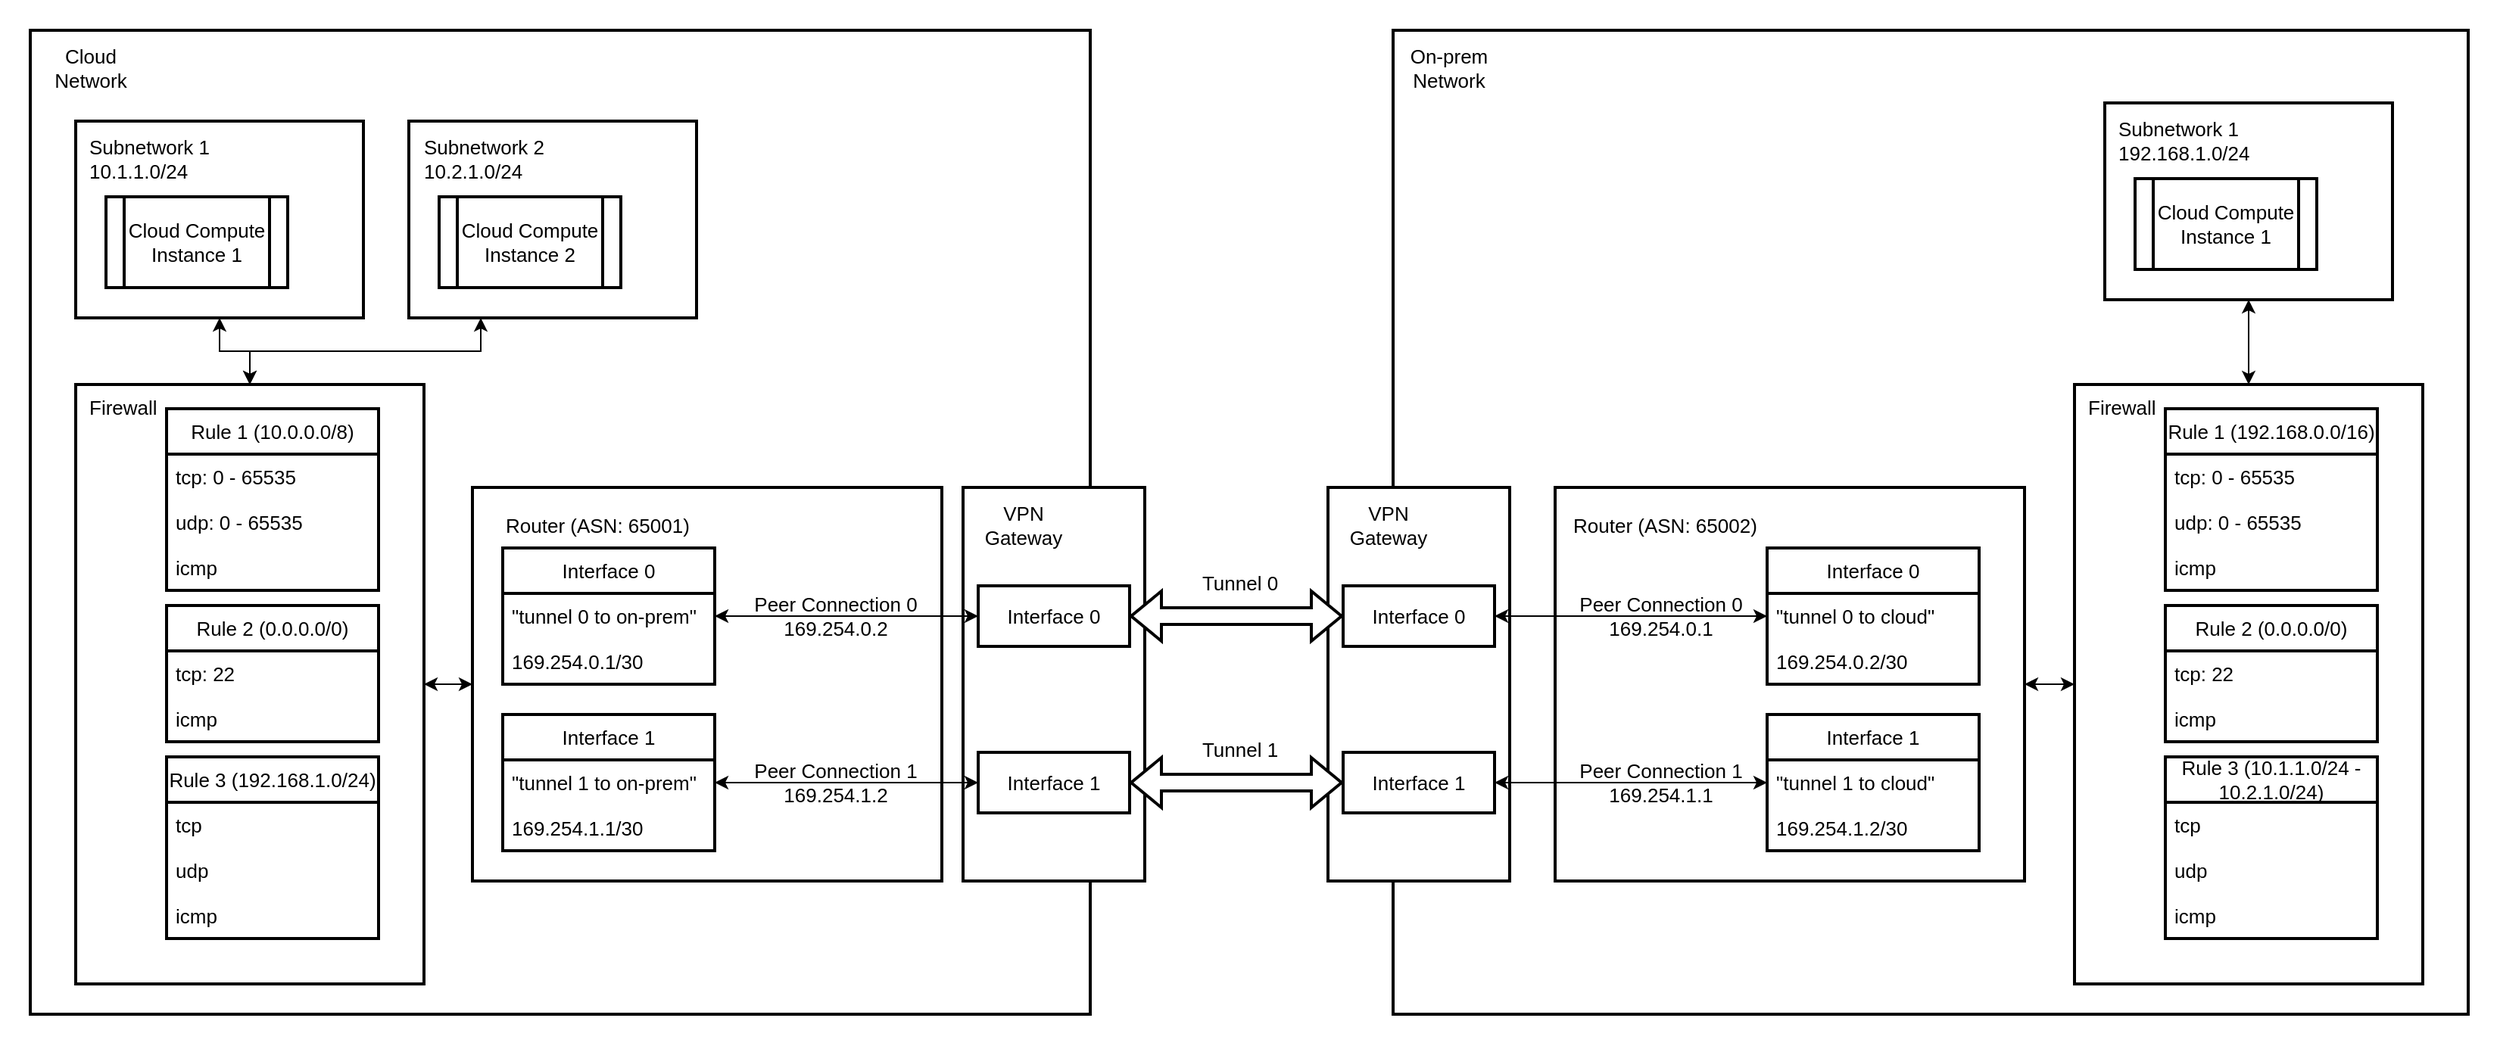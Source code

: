 <mxfile version="28.2.8">
  <diagram name="Page-1" id="dGM9MmQha2j5KRxwbFXd">
    <mxGraphModel dx="2194" dy="1306" grid="1" gridSize="10" guides="1" tooltips="1" connect="1" arrows="1" fold="1" page="1" pageScale="1" pageWidth="4681" pageHeight="3300" math="0" shadow="0">
      <root>
        <mxCell id="0" />
        <mxCell id="1" parent="0" />
        <mxCell id="2" value="" style="rounded=0;whiteSpace=wrap;html=1;strokeColor=none;" parent="1" vertex="1">
          <mxGeometry x="180" y="90" width="1650" height="690" as="geometry" />
        </mxCell>
        <mxCell id="3" value="" style="rounded=0;whiteSpace=wrap;html=1;fillColor=none;strokeWidth=2;fontSize=13;" parent="1" vertex="1">
          <mxGeometry x="200" y="110" width="700" height="650" as="geometry" />
        </mxCell>
        <mxCell id="4" value="Cloud Network" style="text;html=1;whiteSpace=wrap;strokeColor=none;fillColor=none;align=center;verticalAlign=middle;rounded=0;fontSize=13;" parent="1" vertex="1">
          <mxGeometry x="210" y="120" width="60" height="30" as="geometry" />
        </mxCell>
        <mxCell id="5" value="" style="rounded=0;whiteSpace=wrap;html=1;fillColor=none;strokeWidth=2;fontSize=13;" parent="1" vertex="1">
          <mxGeometry x="230" y="170" width="190" height="130" as="geometry" />
        </mxCell>
        <mxCell id="6" value="" style="rounded=0;whiteSpace=wrap;html=1;fillColor=none;strokeWidth=2;fontSize=13;" parent="1" vertex="1">
          <mxGeometry x="450" y="170" width="190" height="130" as="geometry" />
        </mxCell>
        <mxCell id="7" value="Subnetwork 1&lt;div&gt;10.1.1.0/24&lt;/div&gt;" style="text;html=1;whiteSpace=wrap;strokeColor=none;fillColor=none;align=left;verticalAlign=middle;rounded=0;fontSize=13;" parent="1" vertex="1">
          <mxGeometry x="237" y="170" width="90" height="50" as="geometry" />
        </mxCell>
        <mxCell id="8" value="Subnetwork 2&lt;div&gt;10.2.1.0/24&lt;/div&gt;" style="text;html=1;whiteSpace=wrap;strokeColor=none;fillColor=none;align=left;verticalAlign=middle;rounded=0;fontSize=13;" parent="1" vertex="1">
          <mxGeometry x="458" y="170" width="90" height="50" as="geometry" />
        </mxCell>
        <mxCell id="9" value="Cloud Compute Instance 1" style="shape=process;whiteSpace=wrap;html=1;backgroundOutline=1;fillColor=none;strokeWidth=2;fontSize=13;" parent="1" vertex="1">
          <mxGeometry x="250" y="220" width="120" height="60" as="geometry" />
        </mxCell>
        <mxCell id="10" value="Cloud Compute Instance 2" style="shape=process;whiteSpace=wrap;html=1;backgroundOutline=1;fillColor=none;strokeWidth=2;fontSize=13;" parent="1" vertex="1">
          <mxGeometry x="470" y="220" width="120" height="60" as="geometry" />
        </mxCell>
        <mxCell id="11" value="" style="rounded=0;whiteSpace=wrap;html=1;fillColor=none;strokeWidth=2;fontSize=13;" parent="1" vertex="1">
          <mxGeometry x="230" y="344" width="230" height="396" as="geometry" />
        </mxCell>
        <mxCell id="12" value="Firewall" style="text;html=1;whiteSpace=wrap;strokeColor=none;fillColor=none;align=left;verticalAlign=middle;rounded=0;fontSize=13;" parent="1" vertex="1">
          <mxGeometry x="237" y="344" width="90" height="30" as="geometry" />
        </mxCell>
        <mxCell id="13" value="Rule 1 (10.0.0.0/8)" style="swimlane;fontStyle=0;childLayout=stackLayout;horizontal=1;startSize=30;horizontalStack=0;resizeParent=1;resizeParentMax=0;resizeLast=0;collapsible=1;marginBottom=0;whiteSpace=wrap;html=1;fillColor=none;strokeWidth=2;fontSize=13;" parent="1" vertex="1">
          <mxGeometry x="290" y="360" width="140" height="120" as="geometry" />
        </mxCell>
        <mxCell id="14" value="tcp: 0 - 65535" style="text;strokeColor=none;fillColor=none;align=left;verticalAlign=middle;spacingLeft=4;spacingRight=4;overflow=hidden;points=[[0,0.5],[1,0.5]];portConstraint=eastwest;rotatable=0;whiteSpace=wrap;html=1;fontSize=13;" parent="13" vertex="1">
          <mxGeometry y="30" width="140" height="30" as="geometry" />
        </mxCell>
        <mxCell id="15" value="udp: 0 - 65535" style="text;strokeColor=none;fillColor=none;align=left;verticalAlign=middle;spacingLeft=4;spacingRight=4;overflow=hidden;points=[[0,0.5],[1,0.5]];portConstraint=eastwest;rotatable=0;whiteSpace=wrap;html=1;fontSize=13;" parent="13" vertex="1">
          <mxGeometry y="60" width="140" height="30" as="geometry" />
        </mxCell>
        <mxCell id="16" value="icmp" style="text;strokeColor=none;fillColor=none;align=left;verticalAlign=middle;spacingLeft=4;spacingRight=4;overflow=hidden;points=[[0,0.5],[1,0.5]];portConstraint=eastwest;rotatable=0;whiteSpace=wrap;html=1;fontSize=13;" parent="13" vertex="1">
          <mxGeometry y="90" width="140" height="30" as="geometry" />
        </mxCell>
        <mxCell id="17" value="Rule 2 (0.0.0.0/0)" style="swimlane;fontStyle=0;childLayout=stackLayout;horizontal=1;startSize=30;horizontalStack=0;resizeParent=1;resizeParentMax=0;resizeLast=0;collapsible=1;marginBottom=0;whiteSpace=wrap;html=1;fillColor=none;strokeWidth=2;fontSize=13;" parent="1" vertex="1">
          <mxGeometry x="290" y="490" width="140" height="90" as="geometry" />
        </mxCell>
        <mxCell id="18" value="tcp: 22" style="text;strokeColor=none;fillColor=none;align=left;verticalAlign=middle;spacingLeft=4;spacingRight=4;overflow=hidden;points=[[0,0.5],[1,0.5]];portConstraint=eastwest;rotatable=0;whiteSpace=wrap;html=1;fontSize=13;" parent="17" vertex="1">
          <mxGeometry y="30" width="140" height="30" as="geometry" />
        </mxCell>
        <mxCell id="19" value="icmp" style="text;strokeColor=none;fillColor=none;align=left;verticalAlign=middle;spacingLeft=4;spacingRight=4;overflow=hidden;points=[[0,0.5],[1,0.5]];portConstraint=eastwest;rotatable=0;whiteSpace=wrap;html=1;fontSize=13;" parent="17" vertex="1">
          <mxGeometry y="60" width="140" height="30" as="geometry" />
        </mxCell>
        <mxCell id="20" value="Rule 3 (192.168.1.0/24)" style="swimlane;fontStyle=0;childLayout=stackLayout;horizontal=1;startSize=30;horizontalStack=0;resizeParent=1;resizeParentMax=0;resizeLast=0;collapsible=1;marginBottom=0;whiteSpace=wrap;html=1;fillColor=none;strokeWidth=2;fontSize=13;" parent="1" vertex="1">
          <mxGeometry x="290" y="590" width="140" height="120" as="geometry" />
        </mxCell>
        <mxCell id="21" value="tcp" style="text;strokeColor=none;fillColor=none;align=left;verticalAlign=middle;spacingLeft=4;spacingRight=4;overflow=hidden;points=[[0,0.5],[1,0.5]];portConstraint=eastwest;rotatable=0;whiteSpace=wrap;html=1;fontSize=13;" parent="20" vertex="1">
          <mxGeometry y="30" width="140" height="30" as="geometry" />
        </mxCell>
        <mxCell id="22" value="udp" style="text;strokeColor=none;fillColor=none;align=left;verticalAlign=middle;spacingLeft=4;spacingRight=4;overflow=hidden;points=[[0,0.5],[1,0.5]];portConstraint=eastwest;rotatable=0;whiteSpace=wrap;html=1;fontSize=13;" parent="20" vertex="1">
          <mxGeometry y="60" width="140" height="30" as="geometry" />
        </mxCell>
        <mxCell id="23" value="icmp" style="text;strokeColor=none;fillColor=none;align=left;verticalAlign=middle;spacingLeft=4;spacingRight=4;overflow=hidden;points=[[0,0.5],[1,0.5]];portConstraint=eastwest;rotatable=0;whiteSpace=wrap;html=1;fontSize=13;" parent="20" vertex="1">
          <mxGeometry y="90" width="140" height="30" as="geometry" />
        </mxCell>
        <mxCell id="24" value="" style="rounded=0;whiteSpace=wrap;html=1;fillColor=none;strokeWidth=2;fontSize=13;" parent="1" vertex="1">
          <mxGeometry x="492" y="412" width="310" height="260" as="geometry" />
        </mxCell>
        <mxCell id="25" value="Router (ASN: 65001)" style="text;html=1;whiteSpace=wrap;strokeColor=none;fillColor=none;align=left;verticalAlign=middle;rounded=0;fontSize=13;" parent="1" vertex="1">
          <mxGeometry x="512" y="422" width="159" height="30" as="geometry" />
        </mxCell>
        <mxCell id="26" value="Interface 0" style="swimlane;fontStyle=0;childLayout=stackLayout;horizontal=1;startSize=30;horizontalStack=0;resizeParent=1;resizeParentMax=0;resizeLast=0;collapsible=1;marginBottom=0;whiteSpace=wrap;html=1;fillColor=none;strokeWidth=2;fontSize=13;" parent="1" vertex="1">
          <mxGeometry x="512" y="452" width="140" height="90" as="geometry" />
        </mxCell>
        <mxCell id="27" value="&quot;tunnel 0 to on-prem&quot;" style="text;strokeColor=none;fillColor=none;align=left;verticalAlign=middle;spacingLeft=4;spacingRight=4;overflow=hidden;points=[[0,0.5],[1,0.5]];portConstraint=eastwest;rotatable=0;whiteSpace=wrap;html=1;fontSize=13;" parent="26" vertex="1">
          <mxGeometry y="30" width="140" height="30" as="geometry" />
        </mxCell>
        <mxCell id="28" value="169.254.0.1/30" style="text;strokeColor=none;fillColor=none;align=left;verticalAlign=middle;spacingLeft=4;spacingRight=4;overflow=hidden;points=[[0,0.5],[1,0.5]];portConstraint=eastwest;rotatable=0;whiteSpace=wrap;html=1;fontSize=13;" parent="26" vertex="1">
          <mxGeometry y="60" width="140" height="30" as="geometry" />
        </mxCell>
        <mxCell id="29" value="Interface 1" style="swimlane;fontStyle=0;childLayout=stackLayout;horizontal=1;startSize=30;horizontalStack=0;resizeParent=1;resizeParentMax=0;resizeLast=0;collapsible=1;marginBottom=0;whiteSpace=wrap;html=1;fillColor=none;strokeWidth=2;fontSize=13;" parent="1" vertex="1">
          <mxGeometry x="512" y="562" width="140" height="90" as="geometry" />
        </mxCell>
        <mxCell id="30" value="&quot;tunnel 1 to on-prem&quot;" style="text;strokeColor=none;fillColor=none;align=left;verticalAlign=middle;spacingLeft=4;spacingRight=4;overflow=hidden;points=[[0,0.5],[1,0.5]];portConstraint=eastwest;rotatable=0;whiteSpace=wrap;html=1;fontSize=13;" parent="29" vertex="1">
          <mxGeometry y="30" width="140" height="30" as="geometry" />
        </mxCell>
        <mxCell id="31" value="169.254.1.1/30" style="text;strokeColor=none;fillColor=none;align=left;verticalAlign=middle;spacingLeft=4;spacingRight=4;overflow=hidden;points=[[0,0.5],[1,0.5]];portConstraint=eastwest;rotatable=0;whiteSpace=wrap;html=1;fontSize=13;" parent="29" vertex="1">
          <mxGeometry y="60" width="140" height="30" as="geometry" />
        </mxCell>
        <mxCell id="32" value="" style="rounded=0;whiteSpace=wrap;html=1;strokeWidth=2;fontSize=13;" parent="1" vertex="1">
          <mxGeometry x="816" y="412" width="120" height="260" as="geometry" />
        </mxCell>
        <mxCell id="33" value="VPN Gateway" style="text;html=1;whiteSpace=wrap;strokeColor=none;fillColor=none;align=center;verticalAlign=middle;rounded=0;fontSize=13;" parent="1" vertex="1">
          <mxGeometry x="826" y="422" width="60" height="30" as="geometry" />
        </mxCell>
        <mxCell id="34" value="Interface 0" style="rounded=0;whiteSpace=wrap;html=1;fillColor=none;strokeWidth=2;fontSize=13;" parent="1" vertex="1">
          <mxGeometry x="826" y="477" width="100" height="40" as="geometry" />
        </mxCell>
        <mxCell id="35" value="Interface 1" style="rounded=0;whiteSpace=wrap;html=1;fillColor=none;strokeWidth=2;fontSize=13;" parent="1" vertex="1">
          <mxGeometry x="826" y="587" width="100" height="40" as="geometry" />
        </mxCell>
        <mxCell id="36" value="" style="endArrow=classic;startArrow=classic;html=1;rounded=0;exitX=1;exitY=0.5;exitDx=0;exitDy=0;entryX=0;entryY=0.5;entryDx=0;entryDy=0;fontSize=13;" parent="1" source="27" target="34" edge="1">
          <mxGeometry width="50" height="50" relative="1" as="geometry">
            <mxPoint x="812" y="450" as="sourcePoint" />
            <mxPoint x="862" y="400" as="targetPoint" />
          </mxGeometry>
        </mxCell>
        <mxCell id="37" value="" style="endArrow=classic;startArrow=classic;html=1;rounded=0;exitX=0;exitY=0.5;exitDx=0;exitDy=0;entryX=1;entryY=0.5;entryDx=0;entryDy=0;fontSize=13;" parent="1" source="35" target="30" edge="1">
          <mxGeometry width="50" height="50" relative="1" as="geometry">
            <mxPoint x="912" y="606.5" as="sourcePoint" />
            <mxPoint x="652" y="606.5" as="targetPoint" />
          </mxGeometry>
        </mxCell>
        <mxCell id="38" value="" style="endArrow=classic;startArrow=classic;html=1;rounded=0;exitX=1;exitY=0.5;exitDx=0;exitDy=0;entryX=0;entryY=0.5;entryDx=0;entryDy=0;fontSize=13;" parent="1" source="11" target="24" edge="1">
          <mxGeometry width="50" height="50" relative="1" as="geometry">
            <mxPoint x="642" y="360" as="sourcePoint" />
            <mxPoint x="692" y="310" as="targetPoint" />
          </mxGeometry>
        </mxCell>
        <mxCell id="39" value="" style="endArrow=classic;startArrow=classic;html=1;rounded=0;entryX=0.25;entryY=1;entryDx=0;entryDy=0;exitX=0.5;exitY=0;exitDx=0;exitDy=0;edgeStyle=orthogonalEdgeStyle;fontSize=13;" parent="1" source="11" target="6" edge="1">
          <mxGeometry width="50" height="50" relative="1" as="geometry">
            <mxPoint x="970" y="450" as="sourcePoint" />
            <mxPoint x="1020" y="400" as="targetPoint" />
          </mxGeometry>
        </mxCell>
        <mxCell id="40" value="" style="endArrow=classic;startArrow=classic;html=1;rounded=0;entryX=0.5;entryY=1;entryDx=0;entryDy=0;exitX=0.5;exitY=0;exitDx=0;exitDy=0;edgeStyle=orthogonalEdgeStyle;fontSize=13;" parent="1" source="11" target="5" edge="1">
          <mxGeometry width="50" height="50" relative="1" as="geometry">
            <mxPoint x="490" y="384" as="sourcePoint" />
            <mxPoint x="555" y="340" as="targetPoint" />
          </mxGeometry>
        </mxCell>
        <mxCell id="41" value="Peer Connection 0&lt;div&gt;169.254.0.2&lt;/div&gt;" style="text;html=1;whiteSpace=wrap;strokeColor=none;fillColor=none;align=center;verticalAlign=middle;rounded=0;strokeWidth=1;fontSize=13;" parent="1" vertex="1">
          <mxGeometry x="672" y="472" width="120" height="50" as="geometry" />
        </mxCell>
        <mxCell id="42" value="Peer Connection 1&lt;div&gt;169.254.1.2&lt;/div&gt;" style="text;html=1;whiteSpace=wrap;strokeColor=none;fillColor=none;align=center;verticalAlign=middle;rounded=0;fontSize=13;" parent="1" vertex="1">
          <mxGeometry x="672" y="582" width="120" height="50" as="geometry" />
        </mxCell>
        <mxCell id="43" value="" style="rounded=0;whiteSpace=wrap;html=1;fillColor=none;strokeWidth=2;fontSize=13;" parent="1" vertex="1">
          <mxGeometry x="1100" y="110" width="710" height="650" as="geometry" />
        </mxCell>
        <mxCell id="44" value="On-prem Network" style="text;html=1;whiteSpace=wrap;strokeColor=none;fillColor=none;align=center;verticalAlign=middle;rounded=0;fontSize=13;" parent="1" vertex="1">
          <mxGeometry x="1107" y="120" width="60" height="30" as="geometry" />
        </mxCell>
        <mxCell id="45" value="" style="rounded=0;whiteSpace=wrap;html=1;fillColor=none;strokeWidth=2;fontSize=13;" parent="1" vertex="1">
          <mxGeometry x="1570" y="158" width="190" height="130" as="geometry" />
        </mxCell>
        <mxCell id="46" value="Subnetwork 1&lt;div&gt;192.168.1.0/24&lt;/div&gt;" style="text;html=1;whiteSpace=wrap;strokeColor=none;fillColor=none;align=left;verticalAlign=middle;rounded=0;fontSize=13;" parent="1" vertex="1">
          <mxGeometry x="1577" y="158" width="90" height="50" as="geometry" />
        </mxCell>
        <mxCell id="47" value="Cloud Compute Instance 1" style="shape=process;whiteSpace=wrap;html=1;backgroundOutline=1;fillColor=none;strokeWidth=2;fontSize=13;" parent="1" vertex="1">
          <mxGeometry x="1590" y="208" width="120" height="60" as="geometry" />
        </mxCell>
        <mxCell id="48" value="" style="rounded=0;whiteSpace=wrap;html=1;fillColor=none;strokeWidth=2;fontSize=13;" parent="1" vertex="1">
          <mxGeometry x="1550" y="344" width="230" height="396" as="geometry" />
        </mxCell>
        <mxCell id="49" value="Firewall" style="text;html=1;whiteSpace=wrap;strokeColor=none;fillColor=none;align=left;verticalAlign=middle;rounded=0;fontSize=13;" parent="1" vertex="1">
          <mxGeometry x="1557" y="344" width="90" height="30" as="geometry" />
        </mxCell>
        <mxCell id="50" value="Rule 1 (192.168.0.0/16)" style="swimlane;fontStyle=0;childLayout=stackLayout;horizontal=1;startSize=30;horizontalStack=0;resizeParent=1;resizeParentMax=0;resizeLast=0;collapsible=1;marginBottom=0;whiteSpace=wrap;html=1;fillColor=none;strokeWidth=2;fontSize=13;" parent="1" vertex="1">
          <mxGeometry x="1610" y="360" width="140" height="120" as="geometry">
            <mxRectangle x="1660" y="360" width="170" height="30" as="alternateBounds" />
          </mxGeometry>
        </mxCell>
        <mxCell id="51" value="tcp: 0 - 65535" style="text;strokeColor=none;fillColor=none;align=left;verticalAlign=middle;spacingLeft=4;spacingRight=4;overflow=hidden;points=[[0,0.5],[1,0.5]];portConstraint=eastwest;rotatable=0;whiteSpace=wrap;html=1;fontSize=13;" parent="50" vertex="1">
          <mxGeometry y="30" width="140" height="30" as="geometry" />
        </mxCell>
        <mxCell id="52" value="udp: 0 - 65535" style="text;strokeColor=none;fillColor=none;align=left;verticalAlign=middle;spacingLeft=4;spacingRight=4;overflow=hidden;points=[[0,0.5],[1,0.5]];portConstraint=eastwest;rotatable=0;whiteSpace=wrap;html=1;fontSize=13;" parent="50" vertex="1">
          <mxGeometry y="60" width="140" height="30" as="geometry" />
        </mxCell>
        <mxCell id="53" value="icmp" style="text;strokeColor=none;fillColor=none;align=left;verticalAlign=middle;spacingLeft=4;spacingRight=4;overflow=hidden;points=[[0,0.5],[1,0.5]];portConstraint=eastwest;rotatable=0;whiteSpace=wrap;html=1;fontSize=13;" parent="50" vertex="1">
          <mxGeometry y="90" width="140" height="30" as="geometry" />
        </mxCell>
        <mxCell id="54" value="Rule 2 (0.0.0.0/0)" style="swimlane;fontStyle=0;childLayout=stackLayout;horizontal=1;startSize=30;horizontalStack=0;resizeParent=1;resizeParentMax=0;resizeLast=0;collapsible=1;marginBottom=0;whiteSpace=wrap;html=1;fillColor=none;strokeWidth=2;fontSize=13;" parent="1" vertex="1">
          <mxGeometry x="1610" y="490" width="140" height="90" as="geometry" />
        </mxCell>
        <mxCell id="55" value="tcp: 22" style="text;strokeColor=none;fillColor=none;align=left;verticalAlign=middle;spacingLeft=4;spacingRight=4;overflow=hidden;points=[[0,0.5],[1,0.5]];portConstraint=eastwest;rotatable=0;whiteSpace=wrap;html=1;fontSize=13;" parent="54" vertex="1">
          <mxGeometry y="30" width="140" height="30" as="geometry" />
        </mxCell>
        <mxCell id="56" value="icmp" style="text;strokeColor=none;fillColor=none;align=left;verticalAlign=middle;spacingLeft=4;spacingRight=4;overflow=hidden;points=[[0,0.5],[1,0.5]];portConstraint=eastwest;rotatable=0;whiteSpace=wrap;html=1;fontSize=13;" parent="54" vertex="1">
          <mxGeometry y="60" width="140" height="30" as="geometry" />
        </mxCell>
        <mxCell id="57" value="Rule 3 (10.1.1.0/24 - 10.2.1.0/24)" style="swimlane;fontStyle=0;childLayout=stackLayout;horizontal=1;startSize=30;horizontalStack=0;resizeParent=1;resizeParentMax=0;resizeLast=0;collapsible=1;marginBottom=0;whiteSpace=wrap;html=1;fillColor=none;strokeWidth=2;fontSize=13;" parent="1" vertex="1">
          <mxGeometry x="1610" y="590" width="140" height="120" as="geometry" />
        </mxCell>
        <mxCell id="58" value="tcp" style="text;strokeColor=none;fillColor=none;align=left;verticalAlign=middle;spacingLeft=4;spacingRight=4;overflow=hidden;points=[[0,0.5],[1,0.5]];portConstraint=eastwest;rotatable=0;whiteSpace=wrap;html=1;fontSize=13;" parent="57" vertex="1">
          <mxGeometry y="30" width="140" height="30" as="geometry" />
        </mxCell>
        <mxCell id="59" value="udp" style="text;strokeColor=none;fillColor=none;align=left;verticalAlign=middle;spacingLeft=4;spacingRight=4;overflow=hidden;points=[[0,0.5],[1,0.5]];portConstraint=eastwest;rotatable=0;whiteSpace=wrap;html=1;fontSize=13;" parent="57" vertex="1">
          <mxGeometry y="60" width="140" height="30" as="geometry" />
        </mxCell>
        <mxCell id="60" value="icmp" style="text;strokeColor=none;fillColor=none;align=left;verticalAlign=middle;spacingLeft=4;spacingRight=4;overflow=hidden;points=[[0,0.5],[1,0.5]];portConstraint=eastwest;rotatable=0;whiteSpace=wrap;html=1;fontSize=13;" parent="57" vertex="1">
          <mxGeometry y="90" width="140" height="30" as="geometry" />
        </mxCell>
        <mxCell id="61" value="" style="rounded=0;whiteSpace=wrap;html=1;fillColor=none;strokeWidth=2;fontSize=13;" parent="1" vertex="1">
          <mxGeometry x="1207" y="412" width="310" height="260" as="geometry" />
        </mxCell>
        <mxCell id="62" value="Router (ASN: 65002)" style="text;html=1;whiteSpace=wrap;strokeColor=none;fillColor=none;align=left;verticalAlign=middle;rounded=0;fontSize=13;" parent="1" vertex="1">
          <mxGeometry x="1217" y="422" width="159" height="30" as="geometry" />
        </mxCell>
        <mxCell id="63" value="Interface 0" style="swimlane;fontStyle=0;childLayout=stackLayout;horizontal=1;startSize=30;horizontalStack=0;resizeParent=1;resizeParentMax=0;resizeLast=0;collapsible=1;marginBottom=0;whiteSpace=wrap;html=1;fillColor=none;strokeWidth=2;fontSize=13;" parent="1" vertex="1">
          <mxGeometry x="1347" y="452" width="140" height="90" as="geometry" />
        </mxCell>
        <mxCell id="64" value="&quot;tunnel 0 to cloud&quot;" style="text;strokeColor=none;fillColor=none;align=left;verticalAlign=middle;spacingLeft=4;spacingRight=4;overflow=hidden;points=[[0,0.5],[1,0.5]];portConstraint=eastwest;rotatable=0;whiteSpace=wrap;html=1;fontSize=13;" parent="63" vertex="1">
          <mxGeometry y="30" width="140" height="30" as="geometry" />
        </mxCell>
        <mxCell id="65" value="169.254.0.2/30" style="text;strokeColor=none;fillColor=none;align=left;verticalAlign=middle;spacingLeft=4;spacingRight=4;overflow=hidden;points=[[0,0.5],[1,0.5]];portConstraint=eastwest;rotatable=0;whiteSpace=wrap;html=1;fontSize=13;" parent="63" vertex="1">
          <mxGeometry y="60" width="140" height="30" as="geometry" />
        </mxCell>
        <mxCell id="66" value="Interface 1" style="swimlane;fontStyle=0;childLayout=stackLayout;horizontal=1;startSize=30;horizontalStack=0;resizeParent=1;resizeParentMax=0;resizeLast=0;collapsible=1;marginBottom=0;whiteSpace=wrap;html=1;fillColor=none;strokeWidth=2;fontSize=13;" parent="1" vertex="1">
          <mxGeometry x="1347" y="562" width="140" height="90" as="geometry" />
        </mxCell>
        <mxCell id="67" value="&quot;tunnel 1 to cloud&quot;" style="text;strokeColor=none;fillColor=none;align=left;verticalAlign=middle;spacingLeft=4;spacingRight=4;overflow=hidden;points=[[0,0.5],[1,0.5]];portConstraint=eastwest;rotatable=0;whiteSpace=wrap;html=1;fontSize=13;" parent="66" vertex="1">
          <mxGeometry y="30" width="140" height="30" as="geometry" />
        </mxCell>
        <mxCell id="68" value="169.254.1.2/30" style="text;strokeColor=none;fillColor=none;align=left;verticalAlign=middle;spacingLeft=4;spacingRight=4;overflow=hidden;points=[[0,0.5],[1,0.5]];portConstraint=eastwest;rotatable=0;whiteSpace=wrap;html=1;fontSize=13;" parent="66" vertex="1">
          <mxGeometry y="60" width="140" height="30" as="geometry" />
        </mxCell>
        <mxCell id="69" value="" style="rounded=0;whiteSpace=wrap;html=1;strokeWidth=2;fontSize=13;" parent="1" vertex="1">
          <mxGeometry x="1057" y="412" width="120" height="260" as="geometry" />
        </mxCell>
        <mxCell id="70" value="VPN Gateway" style="text;html=1;whiteSpace=wrap;strokeColor=none;fillColor=none;align=center;verticalAlign=middle;rounded=0;fontSize=13;" parent="1" vertex="1">
          <mxGeometry x="1067" y="422" width="60" height="30" as="geometry" />
        </mxCell>
        <mxCell id="71" value="Interface 0" style="rounded=0;whiteSpace=wrap;html=1;fillColor=none;strokeWidth=2;fontSize=13;" parent="1" vertex="1">
          <mxGeometry x="1067" y="477" width="100" height="40" as="geometry" />
        </mxCell>
        <mxCell id="72" value="Interface 1" style="rounded=0;whiteSpace=wrap;html=1;fillColor=none;strokeWidth=2;fontSize=13;" parent="1" vertex="1">
          <mxGeometry x="1067" y="587" width="100" height="40" as="geometry" />
        </mxCell>
        <mxCell id="73" value="" style="endArrow=classic;startArrow=classic;html=1;rounded=0;exitX=0;exitY=0.5;exitDx=0;exitDy=0;entryX=1;entryY=0.5;entryDx=0;entryDy=0;fontSize=13;" parent="1" source="64" target="71" edge="1">
          <mxGeometry width="50" height="50" relative="1" as="geometry">
            <mxPoint x="1767" y="459" as="sourcePoint" />
            <mxPoint x="1817" y="409" as="targetPoint" />
          </mxGeometry>
        </mxCell>
        <mxCell id="74" value="" style="endArrow=classic;startArrow=classic;html=1;rounded=0;entryX=0;entryY=0.5;entryDx=0;entryDy=0;fontSize=13;" parent="1" target="67" edge="1">
          <mxGeometry width="50" height="50" relative="1" as="geometry">
            <mxPoint x="1167" y="607" as="sourcePoint" />
            <mxPoint x="1227" y="607" as="targetPoint" />
          </mxGeometry>
        </mxCell>
        <mxCell id="75" value="" style="endArrow=classic;startArrow=classic;html=1;rounded=0;exitX=0;exitY=0.5;exitDx=0;exitDy=0;entryX=1;entryY=0.5;entryDx=0;entryDy=0;fontSize=13;" parent="1" source="48" target="61" edge="1">
          <mxGeometry width="50" height="50" relative="1" as="geometry">
            <mxPoint x="1590" y="360" as="sourcePoint" />
            <mxPoint x="1640" y="310" as="targetPoint" />
          </mxGeometry>
        </mxCell>
        <mxCell id="76" value="" style="endArrow=classic;startArrow=classic;html=1;rounded=0;entryX=0.5;entryY=1;entryDx=0;entryDy=0;exitX=0.5;exitY=0;exitDx=0;exitDy=0;edgeStyle=orthogonalEdgeStyle;fontSize=13;" parent="1" source="48" target="45" edge="1">
          <mxGeometry width="50" height="50" relative="1" as="geometry">
            <mxPoint x="1350" y="384" as="sourcePoint" />
            <mxPoint x="1415" y="340" as="targetPoint" />
          </mxGeometry>
        </mxCell>
        <mxCell id="77" value="Peer Connection 0&lt;div&gt;169.254.0.1&lt;/div&gt;" style="text;html=1;whiteSpace=wrap;strokeColor=none;fillColor=none;align=center;verticalAlign=middle;rounded=0;fontSize=13;" parent="1" vertex="1">
          <mxGeometry x="1217" y="472" width="120" height="50" as="geometry" />
        </mxCell>
        <mxCell id="78" value="Peer Connection 1&lt;div&gt;169.254.1.1&lt;/div&gt;" style="text;html=1;whiteSpace=wrap;strokeColor=none;fillColor=none;align=center;verticalAlign=middle;rounded=0;fontSize=13;" parent="1" vertex="1">
          <mxGeometry x="1217" y="582" width="120" height="50" as="geometry" />
        </mxCell>
        <mxCell id="79" value="" style="shape=flexArrow;endArrow=classic;startArrow=classic;html=1;rounded=0;entryX=0;entryY=0.5;entryDx=0;entryDy=0;exitX=1;exitY=0.5;exitDx=0;exitDy=0;fillColor=default;strokeWidth=2;fontSize=13;" parent="1" source="34" target="71" edge="1">
          <mxGeometry width="100" height="100" relative="1" as="geometry">
            <mxPoint x="1300" y="510" as="sourcePoint" />
            <mxPoint x="1400" y="410" as="targetPoint" />
          </mxGeometry>
        </mxCell>
        <mxCell id="80" value="" style="shape=flexArrow;endArrow=classic;startArrow=classic;html=1;rounded=0;entryX=0;entryY=0.5;entryDx=0;entryDy=0;exitX=1;exitY=0.5;exitDx=0;exitDy=0;fillColor=default;strokeWidth=2;fontSize=13;" parent="1" source="35" target="72" edge="1">
          <mxGeometry width="100" height="100" relative="1" as="geometry">
            <mxPoint x="968" y="608" as="sourcePoint" />
            <mxPoint x="1120" y="606" as="targetPoint" />
          </mxGeometry>
        </mxCell>
        <mxCell id="81" value="Tunnel 0" style="text;html=1;whiteSpace=wrap;strokeColor=none;fillColor=none;align=center;verticalAlign=middle;rounded=0;fontSize=13;" parent="1" vertex="1">
          <mxGeometry x="969" y="460" width="60" height="30" as="geometry" />
        </mxCell>
        <mxCell id="82" value="Tunnel 1" style="text;html=1;whiteSpace=wrap;strokeColor=none;fillColor=none;align=center;verticalAlign=middle;rounded=0;fontSize=13;" parent="1" vertex="1">
          <mxGeometry x="969" y="570" width="60" height="30" as="geometry" />
        </mxCell>
      </root>
    </mxGraphModel>
  </diagram>
</mxfile>
